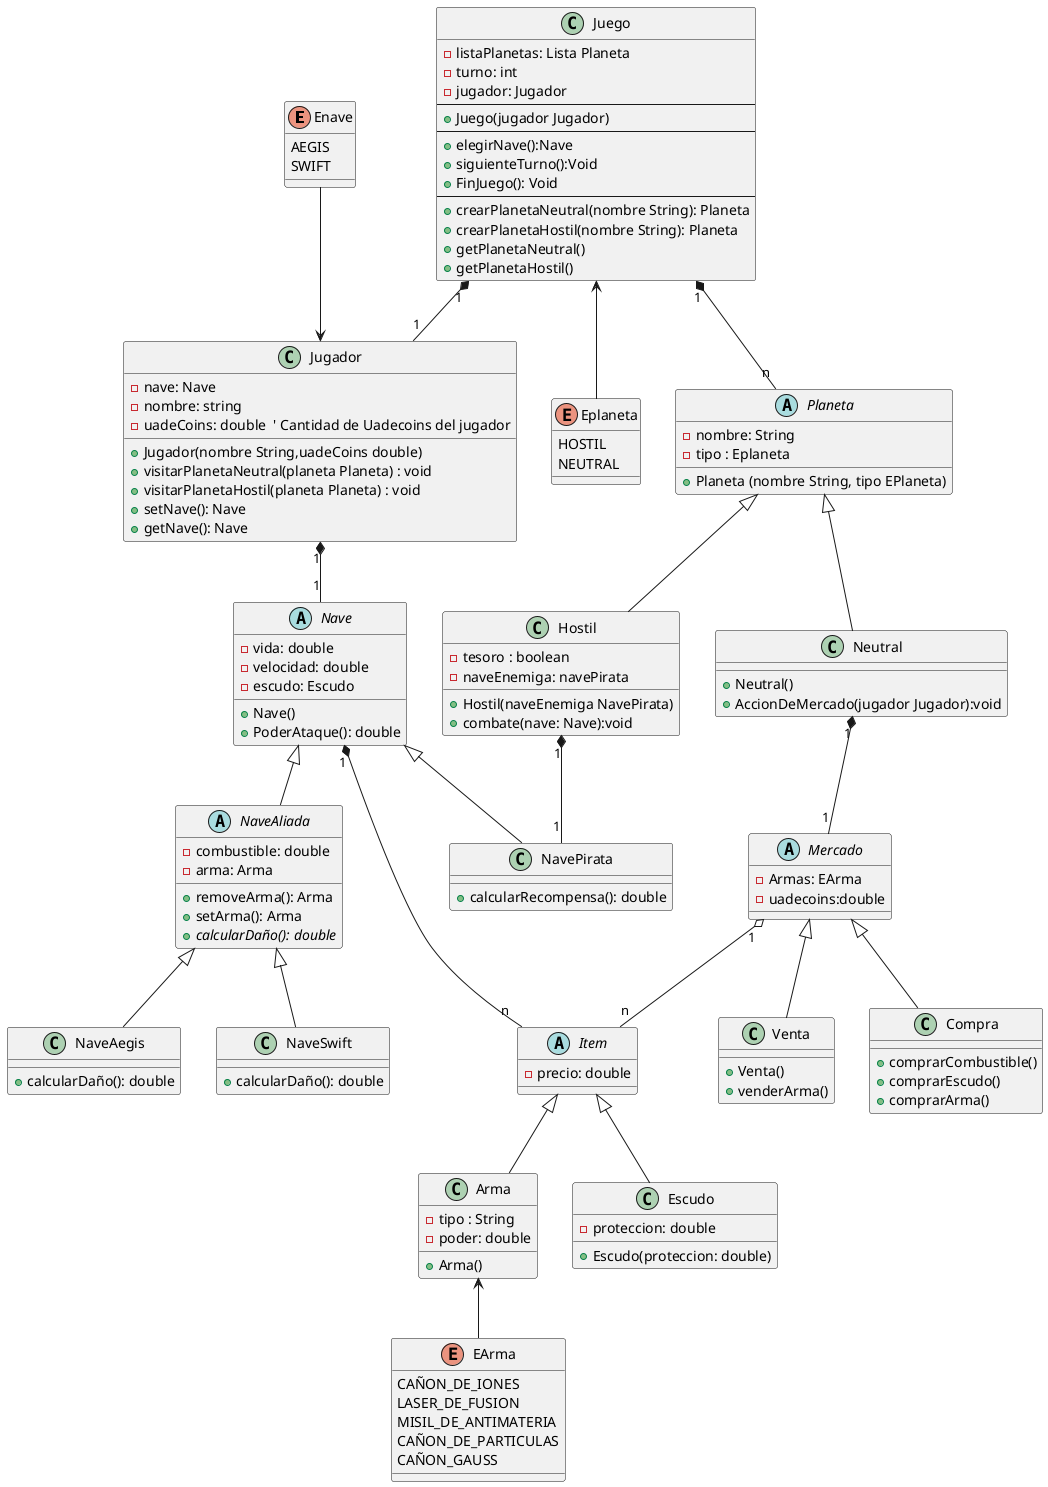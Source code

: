 

@startuml
'class Juego
Enave --> Jugador
enum Enave{
    AEGIS
    SWIFT
}
Juego <-- Eplaneta
enum Eplaneta{
    HOSTIL
    NEUTRAL
}
Arma <-- EArma
enum EArma{
   CAÑON_DE_IONES
   LASER_DE_FUSION
   MISIL_DE_ANTIMATERIA
   CAÑON_DE_PARTICULAS
   CAÑON_GAUSS
}
Juego "1" *-- "n" Planeta
Juego "1" *-- "1" Jugador
class Juego {
    - listaPlanetas: Lista Planeta
    - turno: int
    - jugador: Jugador
    --
    + Juego(jugador Jugador)
    --
    + elegirNave():Nave
    + siguienteTurno():Void
    + FinJuego(): Void
    --
    + crearPlanetaNeutral(nombre String): Planeta
    + crearPlanetaHostil(nombre String): Planeta
    + getPlanetaNeutral()
    + getPlanetaHostil()
}
Jugador "1" *-- "1" Nave
'class Jugador
class Jugador {
    - nave: Nave
    - nombre: string
    - uadeCoins: double  ' Cantidad de Uadecoins del jugador

    + Jugador(nombre String,uadeCoins double)
    + visitarPlanetaNeutral(planeta Planeta) : void
    + visitarPlanetaHostil(planeta Planeta) : void
    + setNave(): Nave
    + getNave(): Nave
}

'class Nave
abstract class Nave {
    - vida: double
    - velocidad: double
    - escudo: Escudo
    + Nave()
    + PoderAtaque(): double

}
abstract class NaveAliada extends Nave{
 - combustible: double
 - arma: Arma
 + removeArma(): Arma
 + setArma(): Arma
 + {abstract} calcularDaño(): double
}
' Clase para Nave Aegis
class NaveAegis extends NaveAliada{
+ calcularDaño(): double
}
' Clase para Nave Swift
class NaveSwift extends NaveAliada {
+ calcularDaño(): double
}
Nave "1"*--"n" Item
abstract class Item{
- precio: double

}
'class Arma
class Arma extends Item{
    - tipo : String
    - poder: double
    + Arma()

}

'class Escudo
class Escudo extends Item {
    - proteccion: double
    + Escudo(proteccion: double)
}
Hostil "1"*--"1" NavePirata
'class Enemigo
class NavePirata extends Nave {
    + calcularRecompensa(): double
}

'class Planeta

Neutral "1"*--"1" Mercado
abstract class Planeta {
    - nombre: String
    - tipo : Eplaneta
    + Planeta (nombre String, tipo EPlaneta)
}

'class Mercado
class Neutral extends Planeta{
    + Neutral()
    + AccionDeMercado(jugador Jugador):void
}
Mercado "1" o-- "n" Item
Abstract class Mercado {
    -Armas: EArma
    -uadecoins:double
}
class Venta extends Mercado{
    + Venta()
    + venderArma()
}
class Compra extends Mercado{
    + comprarCombustible()
    + comprarEscudo()
    + comprarArma()
}

' Subclase de Planeta: Hostil
class Hostil extends Planeta{
    - tesoro : boolean
    - naveEnemiga: navePirata
    + Hostil(naveEnemiga NavePirata)
    + combate(nave: Nave):void
}


@enduml